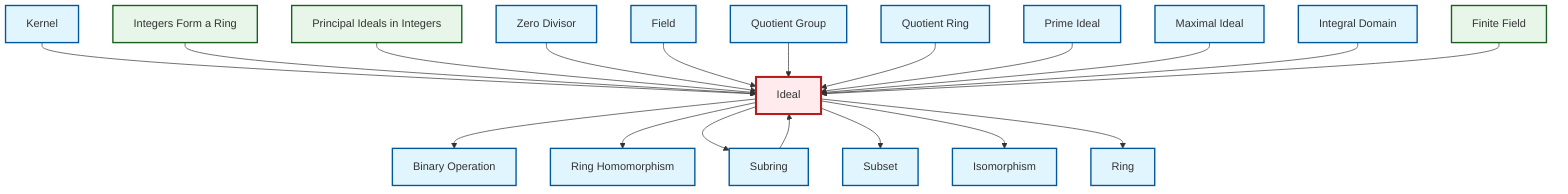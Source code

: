 graph TD
    classDef definition fill:#e1f5fe,stroke:#01579b,stroke-width:2px
    classDef theorem fill:#f3e5f5,stroke:#4a148c,stroke-width:2px
    classDef axiom fill:#fff3e0,stroke:#e65100,stroke-width:2px
    classDef example fill:#e8f5e9,stroke:#1b5e20,stroke-width:2px
    classDef current fill:#ffebee,stroke:#b71c1c,stroke-width:3px
    def-integral-domain["Integral Domain"]:::definition
    ex-principal-ideal["Principal Ideals in Integers"]:::example
    def-prime-ideal["Prime Ideal"]:::definition
    def-binary-operation["Binary Operation"]:::definition
    def-field["Field"]:::definition
    def-quotient-group["Quotient Group"]:::definition
    def-kernel["Kernel"]:::definition
    def-ideal["Ideal"]:::definition
    def-subset["Subset"]:::definition
    def-maximal-ideal["Maximal Ideal"]:::definition
    def-isomorphism["Isomorphism"]:::definition
    def-ring-homomorphism["Ring Homomorphism"]:::definition
    def-ring["Ring"]:::definition
    def-quotient-ring["Quotient Ring"]:::definition
    ex-integers-ring["Integers Form a Ring"]:::example
    ex-finite-field["Finite Field"]:::example
    def-subring["Subring"]:::definition
    def-zero-divisor["Zero Divisor"]:::definition
    def-ideal --> def-binary-operation
    def-kernel --> def-ideal
    ex-integers-ring --> def-ideal
    def-ideal --> def-ring-homomorphism
    ex-principal-ideal --> def-ideal
    def-ideal --> def-subring
    def-zero-divisor --> def-ideal
    def-field --> def-ideal
    def-quotient-group --> def-ideal
    def-ideal --> def-subset
    def-ideal --> def-isomorphism
    def-quotient-ring --> def-ideal
    def-prime-ideal --> def-ideal
    def-maximal-ideal --> def-ideal
    def-integral-domain --> def-ideal
    def-ideal --> def-ring
    ex-finite-field --> def-ideal
    def-subring --> def-ideal
    class def-ideal current